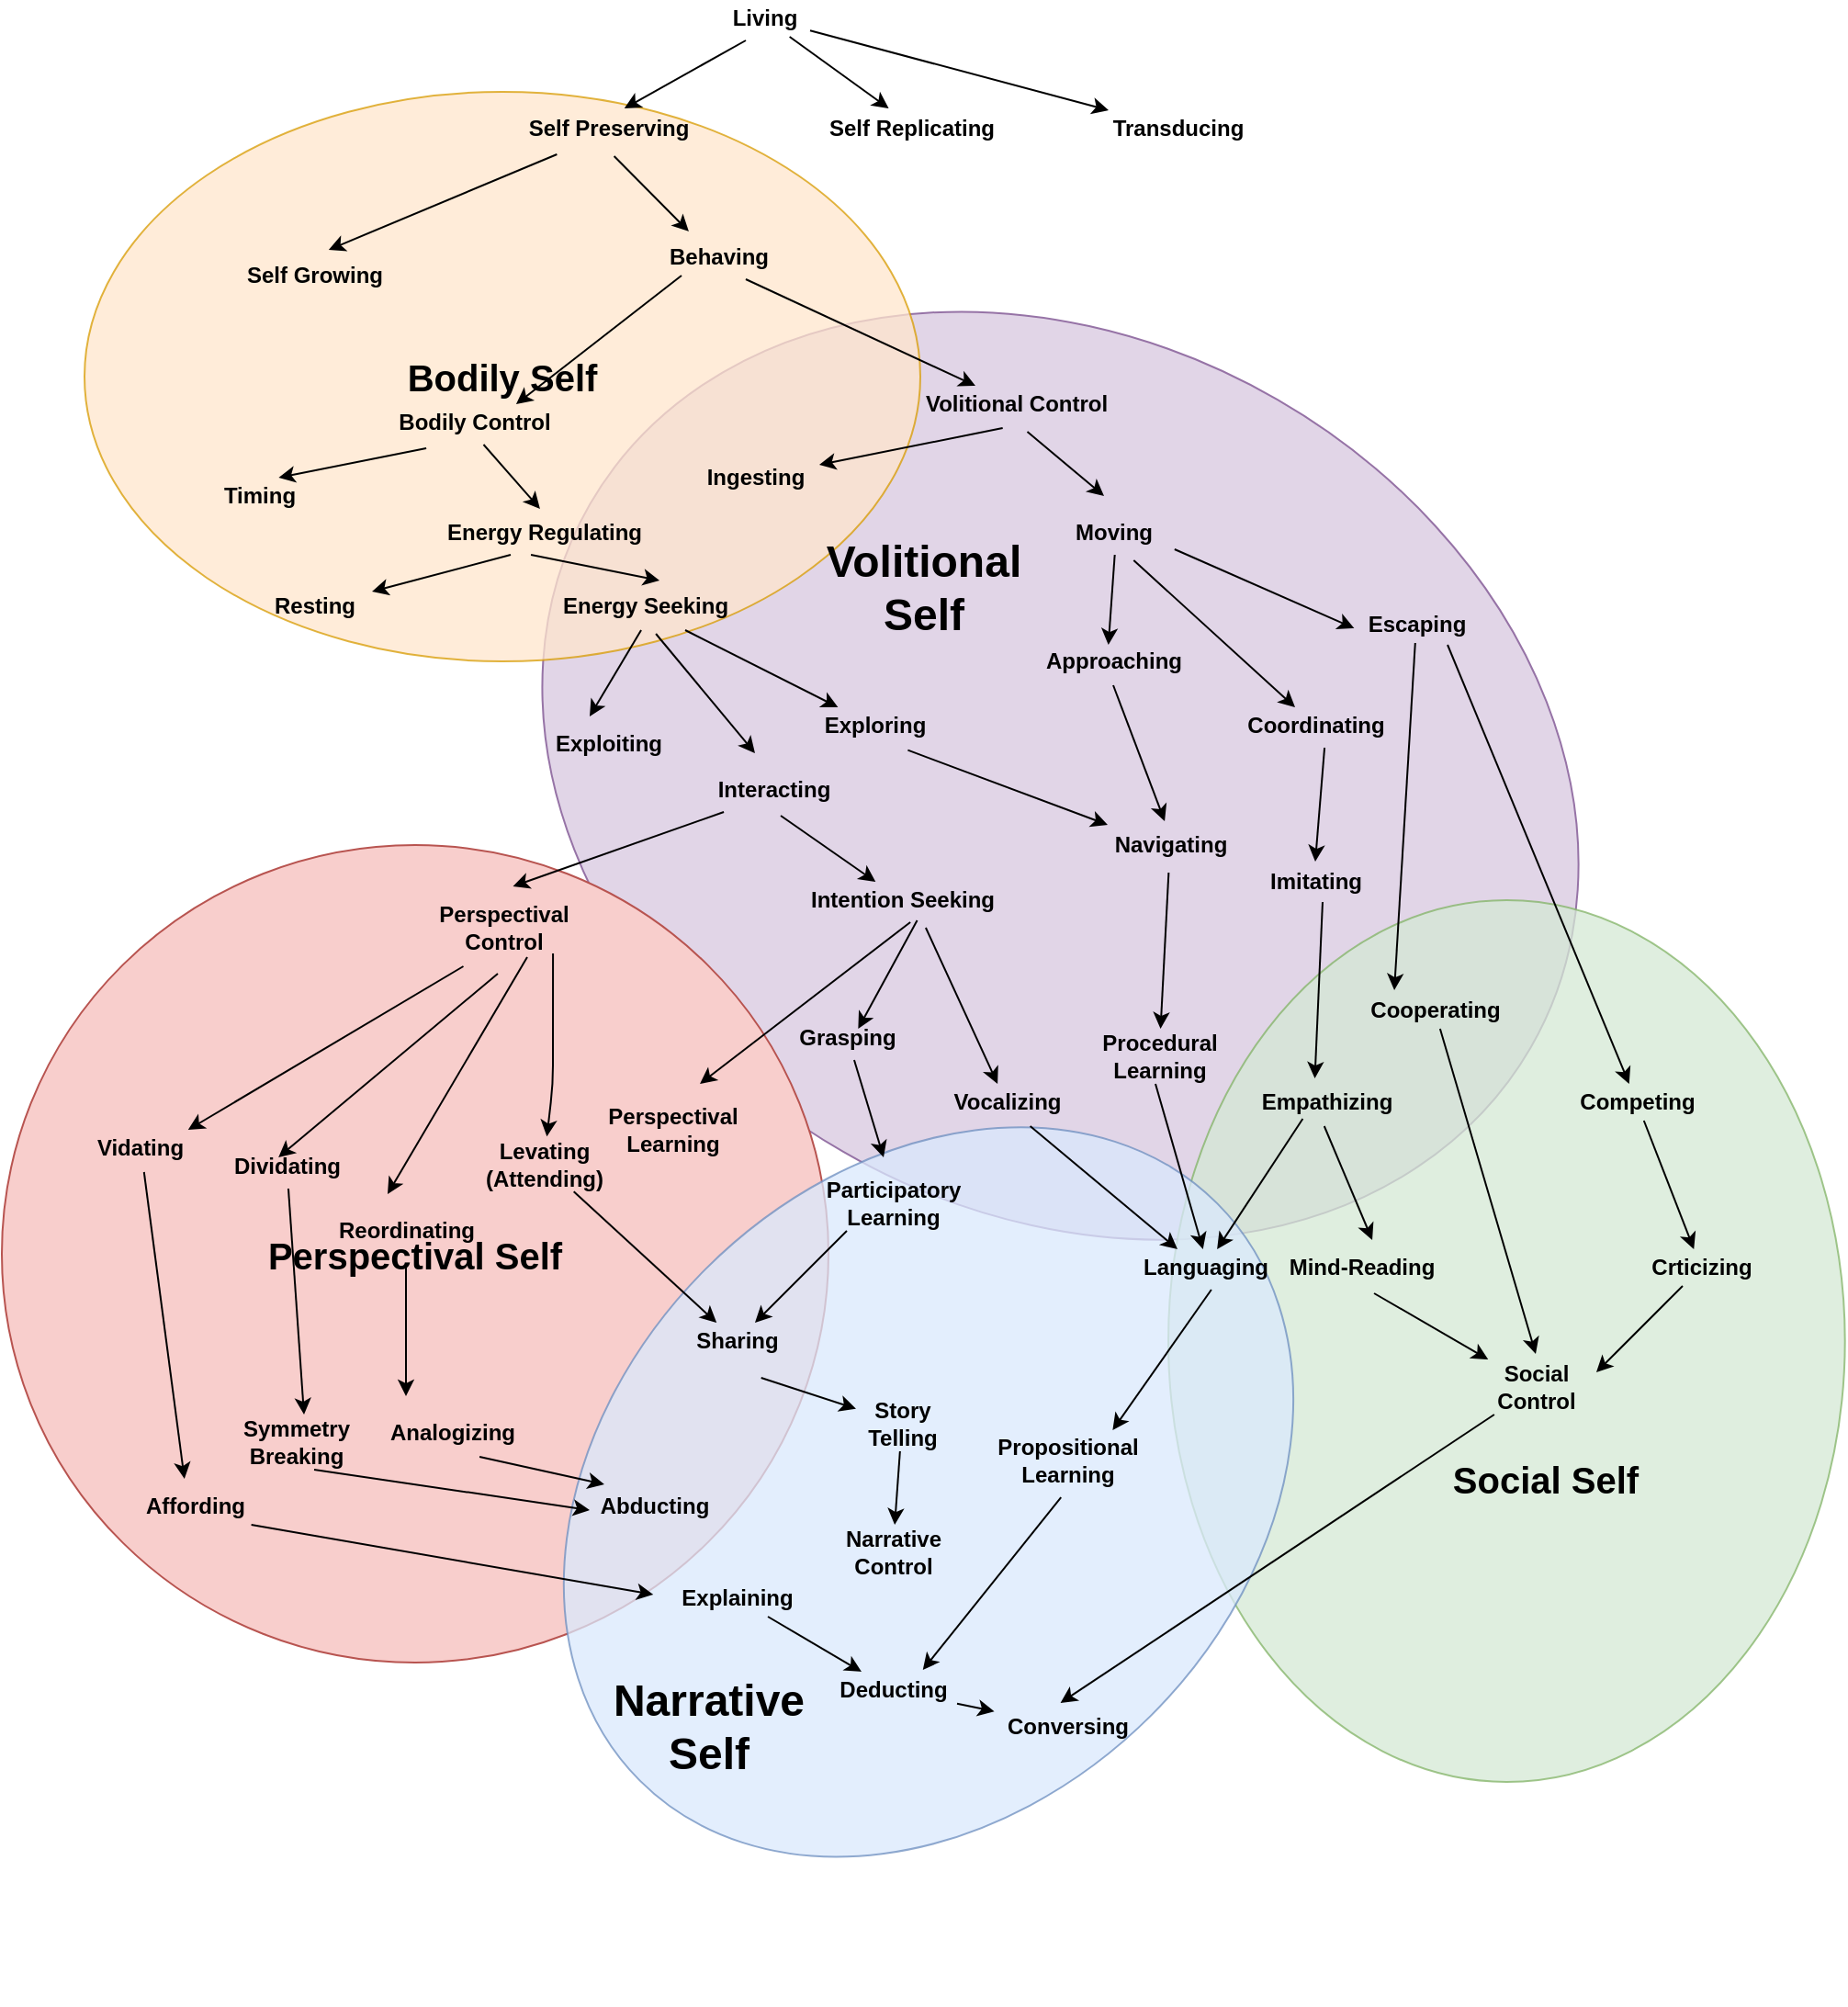 <mxfile version="13.8.0" type="github">
  <diagram id="261lAa1EZaPhHnJhHldy" name="Page-1">
    <mxGraphModel dx="1583" dy="591" grid="1" gridSize="10" guides="1" tooltips="1" connect="1" arrows="1" fold="1" page="1" pageScale="1" pageWidth="850" pageHeight="1100" math="0" shadow="0">
      <root>
        <mxCell id="0" />
        <mxCell id="1" parent="0" />
        <mxCell id="-oYrf_uy26-qNpr954tw-61" value="" style="ellipse;whiteSpace=wrap;html=1;rotation=30;fillColor=#e1d5e7;strokeColor=#9673a6;" parent="1" vertex="1">
          <mxGeometry x="260.57" y="235.9" width="591.38" height="472.74" as="geometry" />
        </mxCell>
        <mxCell id="-oYrf_uy26-qNpr954tw-57" value="" style="ellipse;whiteSpace=wrap;html=1;fillColor=#d5e8d4;strokeColor=#82b366;direction=south;opacity=75;" parent="1" vertex="1">
          <mxGeometry x="615" y="540" width="368.35" height="480" as="geometry" />
        </mxCell>
        <mxCell id="-oYrf_uy26-qNpr954tw-51" value="&lt;b style=&quot;font-size: 20px&quot;&gt;Perspectival Self&lt;/b&gt;" style="ellipse;whiteSpace=wrap;html=1;fillColor=#f8cecc;strokeColor=#b85450;" parent="1" vertex="1">
          <mxGeometry x="-20" y="510" width="450" height="445" as="geometry" />
        </mxCell>
        <mxCell id="-oYrf_uy26-qNpr954tw-55" value="" style="ellipse;whiteSpace=wrap;html=1;rotation=45;fillColor=#dae8fc;strokeColor=#6c8ebf;opacity=75;" parent="1" vertex="1">
          <mxGeometry x="312.82" y="640" width="343.33" height="444.39" as="geometry" />
        </mxCell>
        <mxCell id="-oYrf_uy26-qNpr954tw-50" value="&lt;span style=&quot;font-size: 20px&quot;&gt;&lt;b&gt;Bodily Self&lt;/b&gt;&lt;/span&gt;" style="ellipse;whiteSpace=wrap;html=1;fillColor=#ffe6cc;strokeColor=#d79b00;opacity=75;" parent="1" vertex="1">
          <mxGeometry x="25" y="100" width="455" height="310" as="geometry" />
        </mxCell>
        <mxCell id="-oYrf_uy26-qNpr954tw-1" value="Living" style="text;html=1;align=center;verticalAlign=middle;resizable=0;points=[];autosize=1;fontStyle=1" parent="1" vertex="1">
          <mxGeometry x="370" y="50" width="50" height="20" as="geometry" />
        </mxCell>
        <mxCell id="-oYrf_uy26-qNpr954tw-2" value="Self Preserving" style="text;html=1;align=center;verticalAlign=middle;resizable=0;points=[];autosize=1;fontStyle=1" parent="1" vertex="1">
          <mxGeometry x="260" y="110" width="100" height="20" as="geometry" />
        </mxCell>
        <mxCell id="-oYrf_uy26-qNpr954tw-3" value="Self Replicating" style="text;html=1;align=center;verticalAlign=middle;resizable=0;points=[];autosize=1;fontStyle=1" parent="1" vertex="1">
          <mxGeometry x="420" y="110" width="110" height="20" as="geometry" />
        </mxCell>
        <mxCell id="-oYrf_uy26-qNpr954tw-4" value="Self Growing" style="text;html=1;align=center;verticalAlign=middle;resizable=0;points=[];autosize=1;fontStyle=1" parent="1" vertex="1">
          <mxGeometry x="105" y="190" width="90" height="20" as="geometry" />
        </mxCell>
        <mxCell id="-oYrf_uy26-qNpr954tw-5" value="Behaving" style="text;html=1;align=center;verticalAlign=middle;resizable=0;points=[];autosize=1;fontStyle=1" parent="1" vertex="1">
          <mxGeometry x="335" y="180" width="70" height="20" as="geometry" />
        </mxCell>
        <mxCell id="-oYrf_uy26-qNpr954tw-6" value="Bodily Control" style="text;html=1;align=center;verticalAlign=middle;resizable=0;points=[];autosize=1;fontStyle=1" parent="1" vertex="1">
          <mxGeometry x="186.65" y="270" width="100" height="20" as="geometry" />
        </mxCell>
        <mxCell id="-oYrf_uy26-qNpr954tw-7" value="Volitional Control" style="text;html=1;align=center;verticalAlign=middle;resizable=0;points=[];autosize=1;fontStyle=1" parent="1" vertex="1">
          <mxGeometry x="476.65" y="260" width="110" height="20" as="geometry" />
        </mxCell>
        <mxCell id="-oYrf_uy26-qNpr954tw-9" value="Exploiting" style="text;html=1;align=center;verticalAlign=middle;resizable=0;points=[];autosize=1;fontStyle=1" parent="1" vertex="1">
          <mxGeometry x="275" y="445" width="70" height="20" as="geometry" />
        </mxCell>
        <mxCell id="-oYrf_uy26-qNpr954tw-10" value="Exploring" style="text;html=1;align=center;verticalAlign=middle;resizable=0;points=[];autosize=1;fontStyle=1" parent="1" vertex="1">
          <mxGeometry x="420" y="435" width="70" height="20" as="geometry" />
        </mxCell>
        <mxCell id="-oYrf_uy26-qNpr954tw-11" value="Interacting" style="text;html=1;align=center;verticalAlign=middle;resizable=0;points=[];autosize=1;fontStyle=1" parent="1" vertex="1">
          <mxGeometry x="360" y="470" width="80" height="20" as="geometry" />
        </mxCell>
        <mxCell id="-oYrf_uy26-qNpr954tw-12" value="Timing" style="text;html=1;align=center;verticalAlign=middle;resizable=0;points=[];autosize=1;fontStyle=1" parent="1" vertex="1">
          <mxGeometry x="95" y="310" width="50" height="20" as="geometry" />
        </mxCell>
        <mxCell id="-oYrf_uy26-qNpr954tw-13" value="Energy Regulating" style="text;html=1;align=center;verticalAlign=middle;resizable=0;points=[];autosize=1;fontStyle=1" parent="1" vertex="1">
          <mxGeometry x="215" y="330" width="120" height="20" as="geometry" />
        </mxCell>
        <mxCell id="-oYrf_uy26-qNpr954tw-14" value="Resting" style="text;html=1;align=center;verticalAlign=middle;resizable=0;points=[];autosize=1;fontStyle=1" parent="1" vertex="1">
          <mxGeometry x="120" y="370" width="60" height="20" as="geometry" />
        </mxCell>
        <mxCell id="-oYrf_uy26-qNpr954tw-15" value="Energy Seeking" style="text;html=1;align=center;verticalAlign=middle;resizable=0;points=[];autosize=1;fontStyle=1" parent="1" vertex="1">
          <mxGeometry x="275" y="370" width="110" height="20" as="geometry" />
        </mxCell>
        <mxCell id="-oYrf_uy26-qNpr954tw-16" value="Ingesting" style="text;html=1;align=center;verticalAlign=middle;resizable=0;points=[];autosize=1;fontStyle=1" parent="1" vertex="1">
          <mxGeometry x="355" y="300" width="70" height="20" as="geometry" />
        </mxCell>
        <mxCell id="-oYrf_uy26-qNpr954tw-17" value="Moving" style="text;html=1;align=center;verticalAlign=middle;resizable=0;points=[];autosize=1;fontStyle=1" parent="1" vertex="1">
          <mxGeometry x="555" y="330" width="60" height="20" as="geometry" />
        </mxCell>
        <mxCell id="-oYrf_uy26-qNpr954tw-18" value="Escaping" style="text;html=1;align=center;verticalAlign=middle;resizable=0;points=[];autosize=1;fontStyle=1" parent="1" vertex="1">
          <mxGeometry x="715" y="380" width="70" height="20" as="geometry" />
        </mxCell>
        <mxCell id="-oYrf_uy26-qNpr954tw-19" value="Approaching" style="text;html=1;align=center;verticalAlign=middle;resizable=0;points=[];autosize=1;fontStyle=1" parent="1" vertex="1">
          <mxGeometry x="540" y="400" width="90" height="20" as="geometry" />
        </mxCell>
        <mxCell id="-oYrf_uy26-qNpr954tw-20" value="Perspectival&lt;br&gt;Control" style="text;html=1;align=center;verticalAlign=middle;resizable=0;points=[];autosize=1;fontStyle=1" parent="1" vertex="1">
          <mxGeometry x="207.5" y="540" width="90" height="30" as="geometry" />
        </mxCell>
        <mxCell id="-oYrf_uy26-qNpr954tw-21" value="Intention Seeking" style="text;html=1;align=center;verticalAlign=middle;resizable=0;points=[];autosize=1;fontStyle=1" parent="1" vertex="1">
          <mxGeometry x="410" y="530" width="120" height="20" as="geometry" />
        </mxCell>
        <mxCell id="pLKT94hkDXa1pngBb9HN-1" value="" style="rounded=0;orthogonalLoop=1;jettySize=auto;html=1;endArrow=classic;endFill=1;" parent="1" source="-oYrf_uy26-qNpr954tw-33" target="-oYrf_uy26-qNpr954tw-41" edge="1">
          <mxGeometry relative="1" as="geometry" />
        </mxCell>
        <mxCell id="-oYrf_uy26-qNpr954tw-33" value="Levating&lt;br&gt;(Attending)" style="text;html=1;align=center;verticalAlign=middle;resizable=0;points=[];autosize=1;fontStyle=1" parent="1" vertex="1">
          <mxGeometry x="235" y="668.64" width="80" height="30" as="geometry" />
        </mxCell>
        <mxCell id="-oYrf_uy26-qNpr954tw-34" value="Vidating" style="text;html=1;align=center;verticalAlign=middle;resizable=0;points=[];autosize=1;fontStyle=1" parent="1" vertex="1">
          <mxGeometry x="25" y="665" width="60" height="20" as="geometry" />
        </mxCell>
        <mxCell id="-oYrf_uy26-qNpr954tw-35" value="Symmetry&lt;br&gt;Breaking" style="text;html=1;align=center;verticalAlign=middle;resizable=0;points=[];autosize=1;fontStyle=1" parent="1" vertex="1">
          <mxGeometry x="105" y="820" width="70" height="30" as="geometry" />
        </mxCell>
        <mxCell id="-oYrf_uy26-qNpr954tw-36" value="Reordinating" style="text;html=1;align=center;verticalAlign=middle;resizable=0;points=[];autosize=1;fontStyle=1" parent="1" vertex="1">
          <mxGeometry x="155" y="710" width="90" height="20" as="geometry" />
        </mxCell>
        <mxCell id="-oYrf_uy26-qNpr954tw-37" value="Procedural&lt;br&gt;Learning" style="text;html=1;align=center;verticalAlign=middle;resizable=0;points=[];autosize=1;fontStyle=1" parent="1" vertex="1">
          <mxGeometry x="570" y="610" width="80" height="30" as="geometry" />
        </mxCell>
        <mxCell id="-oYrf_uy26-qNpr954tw-38" value="Propositional&lt;br&gt;Learning" style="text;html=1;align=center;verticalAlign=middle;resizable=0;points=[];autosize=1;fontStyle=1" parent="1" vertex="1">
          <mxGeometry x="515.29" y="830" width="90" height="30" as="geometry" />
        </mxCell>
        <mxCell id="-oYrf_uy26-qNpr954tw-39" value="Perspectival&lt;br&gt;Learning" style="text;html=1;align=center;verticalAlign=middle;resizable=0;points=[];autosize=1;fontStyle=1" parent="1" vertex="1">
          <mxGeometry x="300" y="650" width="90" height="30" as="geometry" />
        </mxCell>
        <mxCell id="-oYrf_uy26-qNpr954tw-40" value="Participatory&lt;br&gt;Learning" style="text;html=1;align=center;verticalAlign=middle;resizable=0;points=[];autosize=1;fontStyle=1" parent="1" vertex="1">
          <mxGeometry x="420" y="690" width="90" height="30" as="geometry" />
        </mxCell>
        <mxCell id="-oYrf_uy26-qNpr954tw-41" value="Sharing" style="text;html=1;align=center;verticalAlign=middle;resizable=0;points=[];autosize=1;fontStyle=1" parent="1" vertex="1">
          <mxGeometry x="350" y="770" width="60" height="20" as="geometry" />
        </mxCell>
        <mxCell id="-oYrf_uy26-qNpr954tw-42" value="Coordinating" style="text;html=1;align=center;verticalAlign=middle;resizable=0;points=[];autosize=1;fontStyle=1" parent="1" vertex="1">
          <mxGeometry x="650" y="435" width="90" height="20" as="geometry" />
        </mxCell>
        <mxCell id="-oYrf_uy26-qNpr954tw-43" value="Social&lt;br&gt;Control" style="text;html=1;align=center;verticalAlign=middle;resizable=0;points=[];autosize=1;fontStyle=1" parent="1" vertex="1">
          <mxGeometry x="785" y="790" width="60" height="30" as="geometry" />
        </mxCell>
        <mxCell id="-oYrf_uy26-qNpr954tw-44" value="Imitating" style="text;html=1;align=center;verticalAlign=middle;resizable=0;points=[];autosize=1;fontStyle=1" parent="1" vertex="1">
          <mxGeometry x="660" y="520" width="70" height="20" as="geometry" />
        </mxCell>
        <mxCell id="-oYrf_uy26-qNpr954tw-45" value="Languaging" style="text;html=1;align=center;verticalAlign=middle;resizable=0;points=[];autosize=1;fontStyle=1" parent="1" vertex="1">
          <mxGeometry x="595" y="730" width="80" height="20" as="geometry" />
        </mxCell>
        <mxCell id="-oYrf_uy26-qNpr954tw-46" value="Mind-Reading" style="text;html=1;align=center;verticalAlign=middle;resizable=0;points=[];autosize=1;fontStyle=1" parent="1" vertex="1">
          <mxGeometry x="675" y="730" width="90" height="20" as="geometry" />
        </mxCell>
        <mxCell id="-oYrf_uy26-qNpr954tw-47" value="Navigating" style="text;html=1;align=center;verticalAlign=middle;resizable=0;points=[];autosize=1;fontStyle=1" parent="1" vertex="1">
          <mxGeometry x="576.15" y="500" width="80" height="20" as="geometry" />
        </mxCell>
        <mxCell id="-oYrf_uy26-qNpr954tw-48" value="Grasping" style="text;html=1;align=center;verticalAlign=middle;resizable=0;points=[];autosize=1;fontStyle=1" parent="1" vertex="1">
          <mxGeometry x="405" y="605" width="70" height="20" as="geometry" />
        </mxCell>
        <mxCell id="-oYrf_uy26-qNpr954tw-49" value="&lt;b&gt;Vocalizing&lt;/b&gt;" style="text;html=1;align=center;verticalAlign=middle;resizable=0;points=[];autosize=1;" parent="1" vertex="1">
          <mxGeometry x="491.65" y="640" width="70" height="20" as="geometry" />
        </mxCell>
        <mxCell id="-oYrf_uy26-qNpr954tw-56" value="&lt;b&gt;Empathizing&lt;/b&gt;" style="text;html=1;align=center;verticalAlign=middle;resizable=0;points=[];autosize=1;" parent="1" vertex="1">
          <mxGeometry x="656.15" y="640" width="90" height="20" as="geometry" />
        </mxCell>
        <mxCell id="-oYrf_uy26-qNpr954tw-65" value="&lt;font style=&quot;font-size: 20px&quot;&gt;&lt;b&gt;Social Self&lt;br&gt;&lt;/b&gt;&lt;/font&gt;" style="text;html=1;align=center;verticalAlign=middle;resizable=0;points=[];autosize=1;" parent="1" vertex="1">
          <mxGeometry x="760" y="845" width="120" height="20" as="geometry" />
        </mxCell>
        <mxCell id="-oYrf_uy26-qNpr954tw-69" value="" style="endArrow=none;html=1;exitX=0.589;exitY=-0.05;exitDx=0;exitDy=0;exitPerimeter=0;endFill=0;startArrow=classic;startFill=1;entryX=0.3;entryY=1.1;entryDx=0;entryDy=0;entryPerimeter=0;" parent="1" source="-oYrf_uy26-qNpr954tw-2" edge="1" target="-oYrf_uy26-qNpr954tw-1">
          <mxGeometry width="50" height="50" relative="1" as="geometry">
            <mxPoint x="320" y="120" as="sourcePoint" />
            <mxPoint x="370" y="70" as="targetPoint" />
          </mxGeometry>
        </mxCell>
        <mxCell id="-oYrf_uy26-qNpr954tw-70" value="" style="endArrow=none;html=1;exitX=0.389;exitY=-0.05;exitDx=0;exitDy=0;exitPerimeter=0;startArrow=classic;startFill=1;" parent="1" source="-oYrf_uy26-qNpr954tw-3" target="-oYrf_uy26-qNpr954tw-1" edge="1">
          <mxGeometry width="50" height="50" relative="1" as="geometry">
            <mxPoint x="430" y="120" as="sourcePoint" />
            <mxPoint x="480" y="70" as="targetPoint" />
          </mxGeometry>
        </mxCell>
        <mxCell id="-oYrf_uy26-qNpr954tw-71" value="" style="endArrow=none;html=1;entryX=0.222;entryY=1.2;entryDx=0;entryDy=0;entryPerimeter=0;exitX=0.588;exitY=-0.2;exitDx=0;exitDy=0;exitPerimeter=0;startArrow=classic;startFill=1;" parent="1" source="-oYrf_uy26-qNpr954tw-4" target="-oYrf_uy26-qNpr954tw-2" edge="1">
          <mxGeometry width="50" height="50" relative="1" as="geometry">
            <mxPoint x="210" y="160" as="sourcePoint" />
            <mxPoint x="260" y="110" as="targetPoint" />
          </mxGeometry>
        </mxCell>
        <mxCell id="-oYrf_uy26-qNpr954tw-72" value="" style="endArrow=none;html=1;entryX=0.533;entryY=1.25;entryDx=0;entryDy=0;entryPerimeter=0;exitX=0.271;exitY=-0.2;exitDx=0;exitDy=0;exitPerimeter=0;startArrow=classic;startFill=1;" parent="1" source="-oYrf_uy26-qNpr954tw-5" target="-oYrf_uy26-qNpr954tw-2" edge="1">
          <mxGeometry width="50" height="50" relative="1" as="geometry">
            <mxPoint x="360" y="170" as="sourcePoint" />
            <mxPoint x="430" y="130" as="targetPoint" />
          </mxGeometry>
        </mxCell>
        <mxCell id="-oYrf_uy26-qNpr954tw-74" value="" style="endArrow=none;html=1;exitX=0.733;exitY=0;exitDx=0;exitDy=0;exitPerimeter=0;startArrow=classic;startFill=1;" parent="1" source="-oYrf_uy26-qNpr954tw-6" edge="1">
          <mxGeometry width="50" height="50" relative="1" as="geometry">
            <mxPoint x="300" y="250" as="sourcePoint" />
            <mxPoint x="350" y="200" as="targetPoint" />
          </mxGeometry>
        </mxCell>
        <mxCell id="-oYrf_uy26-qNpr954tw-76" value="" style="endArrow=classic;html=1;exitX=0.714;exitY=1.1;exitDx=0;exitDy=0;exitPerimeter=0;startArrow=none;startFill=0;endFill=1;" parent="1" source="-oYrf_uy26-qNpr954tw-5" edge="1">
          <mxGeometry width="50" height="50" relative="1" as="geometry">
            <mxPoint x="460" y="200" as="sourcePoint" />
            <mxPoint x="510" y="260" as="targetPoint" />
          </mxGeometry>
        </mxCell>
        <mxCell id="-oYrf_uy26-qNpr954tw-78" value="" style="endArrow=none;html=1;exitX=0.714;exitY=0;exitDx=0;exitDy=0;exitPerimeter=0;entryX=0.244;entryY=1.2;entryDx=0;entryDy=0;entryPerimeter=0;startArrow=classic;startFill=1;" parent="1" source="-oYrf_uy26-qNpr954tw-12" target="-oYrf_uy26-qNpr954tw-6" edge="1">
          <mxGeometry width="50" height="50" relative="1" as="geometry">
            <mxPoint x="160" y="340" as="sourcePoint" />
            <mxPoint x="210" y="290" as="targetPoint" />
          </mxGeometry>
        </mxCell>
        <mxCell id="-oYrf_uy26-qNpr954tw-80" value="" style="endArrow=none;html=1;entryX=0.556;entryY=1.1;entryDx=0;entryDy=0;entryPerimeter=0;exitX=0.483;exitY=-0.15;exitDx=0;exitDy=0;exitPerimeter=0;startArrow=classic;startFill=1;" parent="1" source="-oYrf_uy26-qNpr954tw-13" target="-oYrf_uy26-qNpr954tw-6" edge="1">
          <mxGeometry width="50" height="50" relative="1" as="geometry">
            <mxPoint x="320" y="310" as="sourcePoint" />
            <mxPoint x="370" y="260" as="targetPoint" />
          </mxGeometry>
        </mxCell>
        <mxCell id="-oYrf_uy26-qNpr954tw-81" value="" style="endArrow=none;html=1;exitX=1.025;exitY=0.1;exitDx=0;exitDy=0;exitPerimeter=0;entryX=0.35;entryY=1.1;entryDx=0;entryDy=0;entryPerimeter=0;startArrow=classic;startFill=1;" parent="1" source="-oYrf_uy26-qNpr954tw-14" target="-oYrf_uy26-qNpr954tw-13" edge="1">
          <mxGeometry width="50" height="50" relative="1" as="geometry">
            <mxPoint x="190" y="400" as="sourcePoint" />
            <mxPoint x="240" y="350" as="targetPoint" />
          </mxGeometry>
        </mxCell>
        <mxCell id="-oYrf_uy26-qNpr954tw-82" value="" style="endArrow=none;html=1;entryX=0.442;entryY=1.1;entryDx=0;entryDy=0;entryPerimeter=0;exitX=0.573;exitY=-0.2;exitDx=0;exitDy=0;exitPerimeter=0;startArrow=classic;startFill=1;" parent="1" source="-oYrf_uy26-qNpr954tw-15" target="-oYrf_uy26-qNpr954tw-13" edge="1">
          <mxGeometry width="50" height="50" relative="1" as="geometry">
            <mxPoint x="350" y="340" as="sourcePoint" />
            <mxPoint x="400" y="290" as="targetPoint" />
          </mxGeometry>
        </mxCell>
        <mxCell id="-oYrf_uy26-qNpr954tw-84" value="" style="endArrow=none;html=1;entryX=0.438;entryY=1.15;entryDx=0;entryDy=0;entryPerimeter=0;startArrow=classic;startFill=1;" parent="1" source="-oYrf_uy26-qNpr954tw-16" target="-oYrf_uy26-qNpr954tw-7" edge="1">
          <mxGeometry width="50" height="50" relative="1" as="geometry">
            <mxPoint x="500" y="360" as="sourcePoint" />
            <mxPoint x="550" y="310" as="targetPoint" />
          </mxGeometry>
        </mxCell>
        <mxCell id="-oYrf_uy26-qNpr954tw-85" value="" style="endArrow=none;html=1;entryX=0.56;entryY=1.25;entryDx=0;entryDy=0;entryPerimeter=0;startArrow=classic;startFill=1;" parent="1" target="-oYrf_uy26-qNpr954tw-7" edge="1">
          <mxGeometry width="50" height="50" relative="1" as="geometry">
            <mxPoint x="580" y="320" as="sourcePoint" />
            <mxPoint x="540" y="330" as="targetPoint" />
          </mxGeometry>
        </mxCell>
        <mxCell id="-oYrf_uy26-qNpr954tw-86" value="" style="endArrow=none;html=1;entryX=0.514;entryY=1.1;entryDx=0;entryDy=0;entryPerimeter=0;exitX=0.471;exitY=0.05;exitDx=0;exitDy=0;exitPerimeter=0;startArrow=classic;startFill=1;" parent="1" source="-oYrf_uy26-qNpr954tw-19" target="-oYrf_uy26-qNpr954tw-17" edge="1">
          <mxGeometry width="50" height="50" relative="1" as="geometry">
            <mxPoint x="560" y="400" as="sourcePoint" />
            <mxPoint x="610" y="350" as="targetPoint" />
          </mxGeometry>
        </mxCell>
        <mxCell id="-oYrf_uy26-qNpr954tw-88" value="" style="endArrow=none;html=1;entryX=0.686;entryY=1.25;entryDx=0;entryDy=0;entryPerimeter=0;endFill=0;startArrow=classic;startFill=1;" parent="1" source="-oYrf_uy26-qNpr954tw-42" target="-oYrf_uy26-qNpr954tw-17" edge="1">
          <mxGeometry width="50" height="50" relative="1" as="geometry">
            <mxPoint x="720" y="450" as="sourcePoint" />
            <mxPoint x="710" y="290" as="targetPoint" />
          </mxGeometry>
        </mxCell>
        <mxCell id="-oYrf_uy26-qNpr954tw-90" value="" style="endArrow=classic;html=1;exitX=1.057;exitY=0.95;exitDx=0;exitDy=0;exitPerimeter=0;entryX=0.017;entryY=0.6;entryDx=0;entryDy=0;entryPerimeter=0;startArrow=none;startFill=0;endFill=1;" parent="1" source="-oYrf_uy26-qNpr954tw-17" target="-oYrf_uy26-qNpr954tw-18" edge="1">
          <mxGeometry width="50" height="50" relative="1" as="geometry">
            <mxPoint x="640" y="170" as="sourcePoint" />
            <mxPoint x="690" y="330" as="targetPoint" />
          </mxGeometry>
        </mxCell>
        <mxCell id="-oYrf_uy26-qNpr954tw-92" value="" style="endArrow=classic;html=1;exitX=0.556;exitY=1.1;exitDx=0;exitDy=0;exitPerimeter=0;entryX=0.5;entryY=-0.05;entryDx=0;entryDy=0;entryPerimeter=0;startArrow=none;startFill=0;endFill=1;" parent="1" source="-oYrf_uy26-qNpr954tw-42" target="-oYrf_uy26-qNpr954tw-44" edge="1">
          <mxGeometry width="50" height="50" relative="1" as="geometry">
            <mxPoint x="960" y="580" as="sourcePoint" />
            <mxPoint x="1010" y="530" as="targetPoint" />
          </mxGeometry>
        </mxCell>
        <mxCell id="-oYrf_uy26-qNpr954tw-96" value="" style="endArrow=none;html=1;exitX=0.429;exitY=-0.15;exitDx=0;exitDy=0;exitPerimeter=0;entryX=0.557;entryY=1.05;entryDx=0;entryDy=0;entryPerimeter=0;startArrow=classic;startFill=1;" parent="1" source="-oYrf_uy26-qNpr954tw-56" target="-oYrf_uy26-qNpr954tw-44" edge="1">
          <mxGeometry width="50" height="50" relative="1" as="geometry">
            <mxPoint x="690" y="550" as="sourcePoint" />
            <mxPoint x="740" y="500" as="targetPoint" />
          </mxGeometry>
        </mxCell>
        <mxCell id="-oYrf_uy26-qNpr954tw-99" value="" style="endArrow=none;html=1;entryX=0.482;entryY=1.15;entryDx=0;entryDy=0;entryPerimeter=0;startArrow=classic;startFill=1;" parent="1" target="-oYrf_uy26-qNpr954tw-15" edge="1">
          <mxGeometry width="50" height="50" relative="1" as="geometry">
            <mxPoint x="300" y="440" as="sourcePoint" />
            <mxPoint x="350" y="390" as="targetPoint" />
          </mxGeometry>
        </mxCell>
        <mxCell id="-oYrf_uy26-qNpr954tw-101" value="" style="endArrow=classic;html=1;exitX=0.555;exitY=1.25;exitDx=0;exitDy=0;exitPerimeter=0;startArrow=none;startFill=0;endFill=1;" parent="1" source="-oYrf_uy26-qNpr954tw-15" edge="1">
          <mxGeometry width="50" height="50" relative="1" as="geometry">
            <mxPoint x="350" y="430" as="sourcePoint" />
            <mxPoint x="390" y="460" as="targetPoint" />
          </mxGeometry>
        </mxCell>
        <mxCell id="-oYrf_uy26-qNpr954tw-102" value="" style="endArrow=classic;html=1;exitX=0.7;exitY=1.15;exitDx=0;exitDy=0;exitPerimeter=0;startArrow=none;startFill=0;endFill=1;" parent="1" source="-oYrf_uy26-qNpr954tw-15" target="-oYrf_uy26-qNpr954tw-10" edge="1">
          <mxGeometry width="50" height="50" relative="1" as="geometry">
            <mxPoint x="380" y="430" as="sourcePoint" />
            <mxPoint x="430" y="380" as="targetPoint" />
          </mxGeometry>
        </mxCell>
        <mxCell id="-oYrf_uy26-qNpr954tw-103" value="" style="endArrow=none;html=1;entryX=0.163;entryY=1.1;entryDx=0;entryDy=0;entryPerimeter=0;exitX=0.564;exitY=-0.25;exitDx=0;exitDy=0;exitPerimeter=0;startArrow=classic;startFill=1;" parent="1" source="-oYrf_uy26-qNpr954tw-20" target="-oYrf_uy26-qNpr954tw-11" edge="1">
          <mxGeometry width="50" height="50" relative="1" as="geometry">
            <mxPoint x="300" y="520" as="sourcePoint" />
            <mxPoint x="350" y="470" as="targetPoint" />
          </mxGeometry>
        </mxCell>
        <mxCell id="-oYrf_uy26-qNpr954tw-104" value="" style="endArrow=none;html=1;entryX=0.55;entryY=1.2;entryDx=0;entryDy=0;entryPerimeter=0;startArrow=classic;startFill=1;" parent="1" source="-oYrf_uy26-qNpr954tw-21" target="-oYrf_uy26-qNpr954tw-11" edge="1">
          <mxGeometry width="50" height="50" relative="1" as="geometry">
            <mxPoint x="310" y="640" as="sourcePoint" />
            <mxPoint x="360" y="590" as="targetPoint" />
          </mxGeometry>
        </mxCell>
        <mxCell id="-oYrf_uy26-qNpr954tw-105" value="" style="endArrow=none;html=1;entryX=0.569;entryY=1.05;entryDx=0;entryDy=0;entryPerimeter=0;startArrow=classic;startFill=1;" parent="1" target="-oYrf_uy26-qNpr954tw-21" edge="1">
          <mxGeometry width="50" height="50" relative="1" as="geometry">
            <mxPoint x="446.18" y="610" as="sourcePoint" />
            <mxPoint x="496.18" y="560" as="targetPoint" />
          </mxGeometry>
        </mxCell>
        <mxCell id="-oYrf_uy26-qNpr954tw-106" value="" style="endArrow=none;html=1;entryX=0.608;entryY=1.25;entryDx=0;entryDy=0;entryPerimeter=0;startArrow=classic;startFill=1;" parent="1" source="-oYrf_uy26-qNpr954tw-49" target="-oYrf_uy26-qNpr954tw-21" edge="1">
          <mxGeometry width="50" height="50" relative="1" as="geometry">
            <mxPoint x="500" y="640" as="sourcePoint" />
            <mxPoint x="550" y="590" as="targetPoint" />
          </mxGeometry>
        </mxCell>
        <mxCell id="-oYrf_uy26-qNpr954tw-107" value="" style="endArrow=none;html=1;entryX=0.5;entryY=1.15;entryDx=0;entryDy=0;entryPerimeter=0;exitX=0.461;exitY=-0.15;exitDx=0;exitDy=0;exitPerimeter=0;endFill=0;startArrow=classic;startFill=1;" parent="1" source="-oYrf_uy26-qNpr954tw-47" target="-oYrf_uy26-qNpr954tw-19" edge="1">
          <mxGeometry width="50" height="50" relative="1" as="geometry">
            <mxPoint x="660" y="560" as="sourcePoint" />
            <mxPoint x="640" y="470" as="targetPoint" />
          </mxGeometry>
        </mxCell>
        <mxCell id="-oYrf_uy26-qNpr954tw-108" value="" style="endArrow=none;html=1;entryX=0.488;entryY=1.25;entryDx=0;entryDy=0;entryPerimeter=0;startArrow=classic;startFill=1;" parent="1" source="-oYrf_uy26-qNpr954tw-37" target="-oYrf_uy26-qNpr954tw-47" edge="1">
          <mxGeometry width="50" height="50" relative="1" as="geometry">
            <mxPoint x="730" y="720" as="sourcePoint" />
            <mxPoint x="635" y="580" as="targetPoint" />
          </mxGeometry>
        </mxCell>
        <mxCell id="-oYrf_uy26-qNpr954tw-111" value="" style="endArrow=none;html=1;entryX=0.688;entryY=1.15;entryDx=0;entryDy=0;entryPerimeter=0;startArrow=classic;startFill=1;" parent="1" target="-oYrf_uy26-qNpr954tw-49" edge="1">
          <mxGeometry width="50" height="50" relative="1" as="geometry">
            <mxPoint x="620" y="730" as="sourcePoint" />
            <mxPoint x="650" y="660" as="targetPoint" />
            <Array as="points">
              <mxPoint x="620" y="730" />
            </Array>
          </mxGeometry>
        </mxCell>
        <mxCell id="-oYrf_uy26-qNpr954tw-112" value="" style="endArrow=none;html=1;exitX=0.486;exitY=0;exitDx=0;exitDy=0;exitPerimeter=0;startArrow=classic;startFill=1;" parent="1" source="-oYrf_uy26-qNpr954tw-45" edge="1">
          <mxGeometry width="50" height="50" relative="1" as="geometry">
            <mxPoint x="730" y="720" as="sourcePoint" />
            <mxPoint x="608" y="640" as="targetPoint" />
          </mxGeometry>
        </mxCell>
        <mxCell id="-oYrf_uy26-qNpr954tw-113" value="" style="endArrow=none;html=1;entryX=0.557;entryY=1.1;entryDx=0;entryDy=0;entryPerimeter=0;startArrow=classic;startFill=1;" parent="1" target="-oYrf_uy26-qNpr954tw-48" edge="1">
          <mxGeometry width="50" height="50" relative="1" as="geometry">
            <mxPoint x="460" y="680" as="sourcePoint" />
            <mxPoint x="465" y="630" as="targetPoint" />
          </mxGeometry>
        </mxCell>
        <mxCell id="-oYrf_uy26-qNpr954tw-114" value="" style="endArrow=none;html=1;entryX=0.538;entryY=1.1;entryDx=0;entryDy=0;entryPerimeter=0;startArrow=classic;startFill=1;" parent="1" target="-oYrf_uy26-qNpr954tw-21" edge="1">
          <mxGeometry width="50" height="50" relative="1" as="geometry">
            <mxPoint x="360" y="640" as="sourcePoint" />
            <mxPoint x="480" y="560" as="targetPoint" />
          </mxGeometry>
        </mxCell>
        <mxCell id="-oYrf_uy26-qNpr954tw-115" value="" style="endArrow=none;html=1;entryX=0.543;entryY=1.1;entryDx=0;entryDy=0;entryPerimeter=0;exitX=0.771;exitY=-0.05;exitDx=0;exitDy=0;exitPerimeter=0;endFill=0;startArrow=classic;startFill=1;" parent="1" source="-oYrf_uy26-qNpr954tw-38" target="-oYrf_uy26-qNpr954tw-45" edge="1">
          <mxGeometry width="50" height="50" relative="1" as="geometry">
            <mxPoint x="700" y="800" as="sourcePoint" />
            <mxPoint x="750" y="750" as="targetPoint" />
          </mxGeometry>
        </mxCell>
        <mxCell id="-oYrf_uy26-qNpr954tw-116" value="Conversing" style="text;html=1;align=center;verticalAlign=middle;resizable=0;points=[];autosize=1;fontStyle=1" parent="1" vertex="1">
          <mxGeometry x="520.29" y="980" width="80" height="20" as="geometry" />
        </mxCell>
        <mxCell id="-oYrf_uy26-qNpr954tw-117" value="" style="endArrow=none;html=1;entryX=0.486;entryY=1.15;entryDx=0;entryDy=0;entryPerimeter=0;exitX=0.567;exitY=-0.25;exitDx=0;exitDy=0;exitPerimeter=0;endFill=0;startArrow=classic;startFill=1;" parent="1" source="-oYrf_uy26-qNpr954tw-46" target="-oYrf_uy26-qNpr954tw-56" edge="1">
          <mxGeometry width="50" height="50" relative="1" as="geometry">
            <mxPoint x="750" y="720" as="sourcePoint" />
            <mxPoint x="770" y="620" as="targetPoint" />
          </mxGeometry>
        </mxCell>
        <mxCell id="-oYrf_uy26-qNpr954tw-118" value="" style="endArrow=none;html=1;entryX=0.578;entryY=1.2;entryDx=0;entryDy=0;entryPerimeter=0;endFill=0;startArrow=classic;startFill=1;" parent="1" target="-oYrf_uy26-qNpr954tw-46" edge="1" source="-oYrf_uy26-qNpr954tw-43">
          <mxGeometry width="50" height="50" relative="1" as="geometry">
            <mxPoint x="760" y="800" as="sourcePoint" />
            <mxPoint x="810" y="750" as="targetPoint" />
          </mxGeometry>
        </mxCell>
        <mxCell id="-oYrf_uy26-qNpr954tw-119" value="" style="endArrow=none;html=1;exitX=0.45;exitY=-0.15;exitDx=0;exitDy=0;exitPerimeter=0;endFill=0;startArrow=classic;startFill=1;" parent="1" source="-oYrf_uy26-qNpr954tw-116" edge="1" target="-oYrf_uy26-qNpr954tw-43">
          <mxGeometry width="50" height="50" relative="1" as="geometry">
            <mxPoint x="630" y="910" as="sourcePoint" />
            <mxPoint x="720" y="825" as="targetPoint" />
          </mxGeometry>
        </mxCell>
        <mxCell id="-oYrf_uy26-qNpr954tw-123" value="" style="endArrow=none;html=1;entryX=0.264;entryY=1.2;entryDx=0;entryDy=0;entryPerimeter=0;exitX=0.94;exitY=0;exitDx=0;exitDy=0;exitPerimeter=0;startArrow=classic;startFill=1;" parent="1" source="-oYrf_uy26-qNpr954tw-34" target="-oYrf_uy26-qNpr954tw-20" edge="1">
          <mxGeometry width="50" height="50" relative="1" as="geometry">
            <mxPoint x="140" y="610" as="sourcePoint" />
            <mxPoint x="250" y="570" as="targetPoint" />
          </mxGeometry>
        </mxCell>
        <mxCell id="-oYrf_uy26-qNpr954tw-125" value="" style="endArrow=none;html=1;startArrow=classic;startFill=1;" parent="1" edge="1">
          <mxGeometry width="50" height="50" relative="1" as="geometry">
            <mxPoint x="130.57" y="680" as="sourcePoint" />
            <mxPoint x="250" y="580" as="targetPoint" />
          </mxGeometry>
        </mxCell>
        <mxCell id="-oYrf_uy26-qNpr954tw-126" value="" style="endArrow=none;html=1;startArrow=classic;startFill=1;entryX=0.65;entryY=1.033;entryDx=0;entryDy=0;entryPerimeter=0;" parent="1" target="-oYrf_uy26-qNpr954tw-20" edge="1">
          <mxGeometry width="50" height="50" relative="1" as="geometry">
            <mxPoint x="190" y="700" as="sourcePoint" />
            <mxPoint x="290" y="560" as="targetPoint" />
            <Array as="points" />
          </mxGeometry>
        </mxCell>
        <mxCell id="-oYrf_uy26-qNpr954tw-128" value="" style="endArrow=none;html=1;endFill=0;startArrow=classic;startFill=1;entryX=0.806;entryY=0.967;entryDx=0;entryDy=0;entryPerimeter=0;" parent="1" source="-oYrf_uy26-qNpr954tw-33" target="-oYrf_uy26-qNpr954tw-20" edge="1">
          <mxGeometry width="50" height="50" relative="1" as="geometry">
            <mxPoint x="280" y="650" as="sourcePoint" />
            <mxPoint x="290" y="565" as="targetPoint" />
            <Array as="points">
              <mxPoint x="280" y="640" />
            </Array>
          </mxGeometry>
        </mxCell>
        <mxCell id="-oYrf_uy26-qNpr954tw-131" value="" style="endArrow=none;html=1;entryX=0.76;entryY=1.167;entryDx=0;entryDy=0;entryPerimeter=0;exitX=0.073;exitY=-0.05;exitDx=0;exitDy=0;exitPerimeter=0;startArrow=classic;startFill=1;" parent="1" source="-oYrf_uy26-qNpr954tw-47" target="-oYrf_uy26-qNpr954tw-10" edge="1">
          <mxGeometry width="50" height="50" relative="1" as="geometry">
            <mxPoint x="650" y="560" as="sourcePoint" />
            <mxPoint x="550" y="460" as="targetPoint" />
          </mxGeometry>
        </mxCell>
        <mxCell id="-oYrf_uy26-qNpr954tw-132" value="Dividating" style="text;html=1;align=center;verticalAlign=middle;resizable=0;points=[];autosize=1;fontStyle=1" parent="1" vertex="1">
          <mxGeometry x="100" y="675" width="70" height="20" as="geometry" />
        </mxCell>
        <mxCell id="-oYrf_uy26-qNpr954tw-133" value="Analogizing" style="text;html=1;align=center;verticalAlign=middle;resizable=0;points=[];autosize=1;fontStyle=1" parent="1" vertex="1">
          <mxGeometry x="185" y="820" width="80" height="20" as="geometry" />
        </mxCell>
        <mxCell id="-oYrf_uy26-qNpr954tw-138" value="" style="endArrow=none;html=1;startArrow=classic;startFill=1;entryX=0.514;entryY=1.1;entryDx=0;entryDy=0;entryPerimeter=0;" parent="1" target="-oYrf_uy26-qNpr954tw-132" edge="1">
          <mxGeometry width="50" height="50" relative="1" as="geometry">
            <mxPoint x="144.5" y="820" as="sourcePoint" />
            <mxPoint x="145" y="710" as="targetPoint" />
          </mxGeometry>
        </mxCell>
        <mxCell id="-oYrf_uy26-qNpr954tw-139" value="" style="endArrow=none;html=1;startArrow=classic;startFill=1;" parent="1" edge="1">
          <mxGeometry width="50" height="50" relative="1" as="geometry">
            <mxPoint x="200" y="810" as="sourcePoint" />
            <mxPoint x="200" y="740" as="targetPoint" />
          </mxGeometry>
        </mxCell>
        <mxCell id="-oYrf_uy26-qNpr954tw-140" value="Affording" style="text;html=1;align=center;verticalAlign=middle;resizable=0;points=[];autosize=1;fontStyle=1" parent="1" vertex="1">
          <mxGeometry x="50" y="860" width="70" height="20" as="geometry" />
        </mxCell>
        <mxCell id="-oYrf_uy26-qNpr954tw-141" value="" style="endArrow=none;html=1;entryX=0.54;entryY=1.15;entryDx=0;entryDy=0;entryPerimeter=0;exitX=0.42;exitY=-0.25;exitDx=0;exitDy=0;exitPerimeter=0;endFill=0;startArrow=classic;startFill=1;" parent="1" source="-oYrf_uy26-qNpr954tw-140" target="-oYrf_uy26-qNpr954tw-34" edge="1">
          <mxGeometry width="50" height="50" relative="1" as="geometry">
            <mxPoint x="57" y="770" as="sourcePoint" />
            <mxPoint x="80" y="690" as="targetPoint" />
          </mxGeometry>
        </mxCell>
        <mxCell id="-oYrf_uy26-qNpr954tw-142" value="Abducting" style="text;html=1;align=center;verticalAlign=middle;resizable=0;points=[];autosize=1;fontStyle=1" parent="1" vertex="1">
          <mxGeometry x="300" y="860" width="70" height="20" as="geometry" />
        </mxCell>
        <mxCell id="-oYrf_uy26-qNpr954tw-143" value="Explaining" style="text;html=1;align=center;verticalAlign=middle;resizable=0;points=[];autosize=1;fontStyle=1" parent="1" vertex="1">
          <mxGeometry x="340" y="910" width="80" height="20" as="geometry" />
        </mxCell>
        <mxCell id="-oYrf_uy26-qNpr954tw-144" value="" style="endArrow=none;html=1;entryX=0.688;entryY=1.15;entryDx=0;entryDy=0;entryPerimeter=0;exitX=0.114;exitY=-0.1;exitDx=0;exitDy=0;exitPerimeter=0;endFill=0;startArrow=classic;startFill=1;" parent="1" source="-oYrf_uy26-qNpr954tw-142" target="-oYrf_uy26-qNpr954tw-133" edge="1">
          <mxGeometry width="50" height="50" relative="1" as="geometry">
            <mxPoint x="370" y="860" as="sourcePoint" />
            <mxPoint x="420" y="810" as="targetPoint" />
          </mxGeometry>
        </mxCell>
        <mxCell id="-oYrf_uy26-qNpr954tw-146" value="" style="endArrow=none;html=1;entryX=0.459;entryY=1.167;entryDx=0;entryDy=0;entryPerimeter=0;exitX=0.734;exitY=-0.05;exitDx=0;exitDy=0;exitPerimeter=0;endFill=0;startArrow=classic;startFill=1;" parent="1" source="-oYrf_uy26-qNpr954tw-145" target="-oYrf_uy26-qNpr954tw-38" edge="1">
          <mxGeometry width="50" height="50" relative="1" as="geometry">
            <mxPoint x="490" y="900" as="sourcePoint" />
            <mxPoint x="540" y="850" as="targetPoint" />
          </mxGeometry>
        </mxCell>
        <mxCell id="-oYrf_uy26-qNpr954tw-147" value="" style="endArrow=classic;html=1;endFill=1;entryX=0;entryY=0.6;entryDx=0;entryDy=0;entryPerimeter=0;" parent="1" target="-oYrf_uy26-qNpr954tw-142" edge="1">
          <mxGeometry width="50" height="50" relative="1" as="geometry">
            <mxPoint x="150" y="850" as="sourcePoint" />
            <mxPoint x="270" y="870" as="targetPoint" />
          </mxGeometry>
        </mxCell>
        <mxCell id="-oYrf_uy26-qNpr954tw-148" value="" style="endArrow=classic;html=1;entryX=-0.067;entryY=0.4;entryDx=0;entryDy=0;entryPerimeter=0;exitX=0.94;exitY=1;exitDx=0;exitDy=0;exitPerimeter=0;endFill=1;" parent="1" source="-oYrf_uy26-qNpr954tw-140" target="-oYrf_uy26-qNpr954tw-143" edge="1">
          <mxGeometry width="50" height="50" relative="1" as="geometry">
            <mxPoint x="70" y="880" as="sourcePoint" />
            <mxPoint x="130" y="870" as="targetPoint" />
          </mxGeometry>
        </mxCell>
        <mxCell id="-oYrf_uy26-qNpr954tw-150" value="" style="endArrow=classic;html=1;endFill=1;" parent="1" source="-oYrf_uy26-qNpr954tw-145" target="-oYrf_uy26-qNpr954tw-116" edge="1">
          <mxGeometry width="50" height="50" relative="1" as="geometry">
            <mxPoint x="430" y="920" as="sourcePoint" />
            <mxPoint x="540" y="930" as="targetPoint" />
          </mxGeometry>
        </mxCell>
        <mxCell id="-oYrf_uy26-qNpr954tw-145" value="&lt;b&gt;Deducting&lt;br&gt;&lt;/b&gt;" style="text;html=1;align=center;verticalAlign=middle;resizable=0;points=[];autosize=1;" parent="1" vertex="1">
          <mxGeometry x="430" y="960" width="70" height="20" as="geometry" />
        </mxCell>
        <mxCell id="WnFfz9WH3Yc9ONELvpdF-1" value="" style="endArrow=classic;html=1;endFill=1;" parent="1" source="-oYrf_uy26-qNpr954tw-143" target="-oYrf_uy26-qNpr954tw-145" edge="1">
          <mxGeometry width="50" height="50" relative="1" as="geometry">
            <mxPoint x="430" y="920" as="sourcePoint" />
            <mxPoint x="595" y="920" as="targetPoint" />
          </mxGeometry>
        </mxCell>
        <mxCell id="WnFfz9WH3Yc9ONELvpdF-2" value="" style="endArrow=none;html=1;endFill=0;startArrow=classic;startFill=1;" parent="1" edge="1">
          <mxGeometry width="50" height="50" relative="1" as="geometry">
            <mxPoint x="390" y="770" as="sourcePoint" />
            <mxPoint x="440" y="720" as="targetPoint" />
          </mxGeometry>
        </mxCell>
        <mxCell id="pLKT94hkDXa1pngBb9HN-2" value="&lt;b&gt;&lt;font style=&quot;font-size: 24px&quot;&gt;Narrative Self&lt;/font&gt;&lt;/b&gt;" style="text;html=1;strokeColor=none;fillColor=none;align=center;verticalAlign=middle;whiteSpace=wrap;rounded=0;opacity=75;" parent="1" vertex="1">
          <mxGeometry x="345" y="980" width="40" height="20" as="geometry" />
        </mxCell>
        <mxCell id="pLKT94hkDXa1pngBb9HN-5" value="&lt;b&gt;&lt;font style=&quot;font-size: 24px&quot;&gt;Volitional Self&lt;/font&gt;&lt;/b&gt;" style="text;html=1;strokeColor=none;fillColor=none;align=center;verticalAlign=middle;whiteSpace=wrap;rounded=0;opacity=75;" parent="1" vertex="1">
          <mxGeometry x="461.65" y="360" width="40" height="20" as="geometry" />
        </mxCell>
        <mxCell id="pLKT94hkDXa1pngBb9HN-9" value="Story&lt;br&gt;Telling" style="text;html=1;align=center;verticalAlign=middle;resizable=0;points=[];autosize=1;fontStyle=1" parent="1" vertex="1">
          <mxGeometry x="445.0" y="810" width="50" height="30" as="geometry" />
        </mxCell>
        <mxCell id="pLKT94hkDXa1pngBb9HN-10" value="" style="endArrow=classic;html=1;" parent="1" target="pLKT94hkDXa1pngBb9HN-9" edge="1">
          <mxGeometry width="50" height="50" relative="1" as="geometry">
            <mxPoint x="393.33" y="800" as="sourcePoint" />
            <mxPoint x="443.33" y="750" as="targetPoint" />
          </mxGeometry>
        </mxCell>
        <mxCell id="mkHN4t7ccEG0YRvoCYVk-1" value="" style="endArrow=classic;html=1;exitX=0.356;exitY=0.95;exitDx=0;exitDy=0;exitPerimeter=0;" parent="1" source="-oYrf_uy26-qNpr954tw-56" target="-oYrf_uy26-qNpr954tw-45" edge="1">
          <mxGeometry width="50" height="50" relative="1" as="geometry">
            <mxPoint x="850" y="570" as="sourcePoint" />
            <mxPoint x="900" y="520" as="targetPoint" />
          </mxGeometry>
        </mxCell>
        <mxCell id="mkHN4t7ccEG0YRvoCYVk-3" value="Narrative&lt;br&gt;Control" style="text;html=1;align=center;verticalAlign=middle;resizable=0;points=[];autosize=1;fontStyle=1" parent="1" vertex="1">
          <mxGeometry x="430.0" y="880" width="70" height="30" as="geometry" />
        </mxCell>
        <mxCell id="mkHN4t7ccEG0YRvoCYVk-4" value="" style="endArrow=classic;html=1;" parent="1" source="pLKT94hkDXa1pngBb9HN-9" target="mkHN4t7ccEG0YRvoCYVk-3" edge="1">
          <mxGeometry width="50" height="50" relative="1" as="geometry">
            <mxPoint x="230" y="1090" as="sourcePoint" />
            <mxPoint x="280" y="1040" as="targetPoint" />
          </mxGeometry>
        </mxCell>
        <mxCell id="mkHN4t7ccEG0YRvoCYVk-7" value="Crticizing" style="text;html=1;align=center;verticalAlign=middle;resizable=0;points=[];autosize=1;fontStyle=1" parent="1" vertex="1">
          <mxGeometry x="870" y="730" width="70" height="20" as="geometry" />
        </mxCell>
        <mxCell id="mkHN4t7ccEG0YRvoCYVk-8" value="" style="endArrow=classic;html=1;exitX=0.743;exitY=1.05;exitDx=0;exitDy=0;exitPerimeter=0;" parent="1" source="-oYrf_uy26-qNpr954tw-18" target="voAKoRzZ0AzPfOrmRDaw-2" edge="1">
          <mxGeometry width="50" height="50" relative="1" as="geometry">
            <mxPoint x="830" y="485" as="sourcePoint" />
            <mxPoint x="980" y="510" as="targetPoint" />
          </mxGeometry>
        </mxCell>
        <mxCell id="mkHN4t7ccEG0YRvoCYVk-10" value="" style="endArrow=classic;html=1;entryX=1.05;entryY=0.233;entryDx=0;entryDy=0;entryPerimeter=0;" parent="1" source="mkHN4t7ccEG0YRvoCYVk-7" target="-oYrf_uy26-qNpr954tw-43" edge="1">
          <mxGeometry width="50" height="50" relative="1" as="geometry">
            <mxPoint x="660" y="800" as="sourcePoint" />
            <mxPoint x="710" y="750" as="targetPoint" />
          </mxGeometry>
        </mxCell>
        <mxCell id="voAKoRzZ0AzPfOrmRDaw-1" value="Cooperating" style="text;html=1;align=center;verticalAlign=middle;resizable=0;points=[];autosize=1;fontStyle=1" vertex="1" parent="1">
          <mxGeometry x="715" y="590" width="90" height="20" as="geometry" />
        </mxCell>
        <mxCell id="voAKoRzZ0AzPfOrmRDaw-2" value="Competing" style="text;html=1;align=center;verticalAlign=middle;resizable=0;points=[];autosize=1;fontStyle=1" vertex="1" parent="1">
          <mxGeometry x="830" y="640" width="80" height="20" as="geometry" />
        </mxCell>
        <mxCell id="voAKoRzZ0AzPfOrmRDaw-3" value="" style="endArrow=classic;html=1;entryX=0.256;entryY=-0.05;entryDx=0;entryDy=0;entryPerimeter=0;" edge="1" parent="1" source="-oYrf_uy26-qNpr954tw-18" target="voAKoRzZ0AzPfOrmRDaw-1">
          <mxGeometry width="50" height="50" relative="1" as="geometry">
            <mxPoint x="930" y="480" as="sourcePoint" />
            <mxPoint x="980" y="430" as="targetPoint" />
          </mxGeometry>
        </mxCell>
        <mxCell id="voAKoRzZ0AzPfOrmRDaw-4" value="" style="endArrow=classic;html=1;" edge="1" parent="1" source="voAKoRzZ0AzPfOrmRDaw-2" target="mkHN4t7ccEG0YRvoCYVk-7">
          <mxGeometry width="50" height="50" relative="1" as="geometry">
            <mxPoint x="920" y="630" as="sourcePoint" />
            <mxPoint x="970" y="580" as="targetPoint" />
          </mxGeometry>
        </mxCell>
        <mxCell id="voAKoRzZ0AzPfOrmRDaw-5" value="" style="endArrow=classic;html=1;entryX=0.5;entryY=-0.1;entryDx=0;entryDy=0;entryPerimeter=0;" edge="1" parent="1" source="voAKoRzZ0AzPfOrmRDaw-1" target="-oYrf_uy26-qNpr954tw-43">
          <mxGeometry width="50" height="50" relative="1" as="geometry">
            <mxPoint x="800" y="740" as="sourcePoint" />
            <mxPoint x="850" y="690" as="targetPoint" />
          </mxGeometry>
        </mxCell>
        <mxCell id="voAKoRzZ0AzPfOrmRDaw-6" value="Transducing" style="text;html=1;align=center;verticalAlign=middle;resizable=0;points=[];autosize=1;fontStyle=1" vertex="1" parent="1">
          <mxGeometry x="575" y="110" width="90" height="20" as="geometry" />
        </mxCell>
        <mxCell id="voAKoRzZ0AzPfOrmRDaw-7" value="" style="endArrow=none;html=1;startArrow=classic;startFill=1;" edge="1" parent="1" source="voAKoRzZ0AzPfOrmRDaw-6" target="-oYrf_uy26-qNpr954tw-1">
          <mxGeometry width="50" height="50" relative="1" as="geometry">
            <mxPoint x="472.79" y="119" as="sourcePoint" />
            <mxPoint x="430" y="82" as="targetPoint" />
          </mxGeometry>
        </mxCell>
      </root>
    </mxGraphModel>
  </diagram>
</mxfile>

